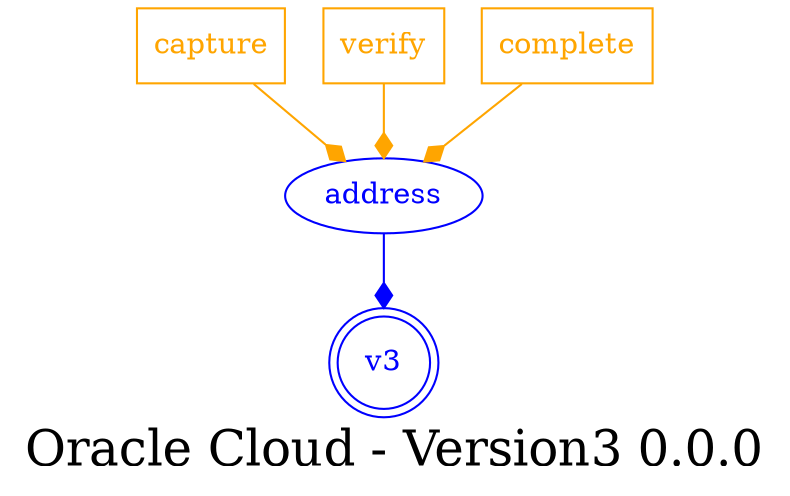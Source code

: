 digraph LexiconGraph {
graph[label="Oracle Cloud - Version3 0.0.0", fontsize=24]
splines=true
"v3" [color=blue, fontcolor=blue, shape=doublecircle]
"address" -> "v3" [color=blue, fontcolor=blue, arrowhead=diamond, arrowtail=none]
"address" [color=blue, fontcolor=blue, shape=ellipse]
"capture" [color=orange, fontcolor=orange, shape=box]
"capture" -> "address" [color=orange, fontcolor=orange, arrowhead=diamond, arrowtail=none]
"verify" [color=orange, fontcolor=orange, shape=box]
"verify" -> "address" [color=orange, fontcolor=orange, arrowhead=diamond, arrowtail=none]
"complete" [color=orange, fontcolor=orange, shape=box]
"complete" -> "address" [color=orange, fontcolor=orange, arrowhead=diamond, arrowtail=none]
}
